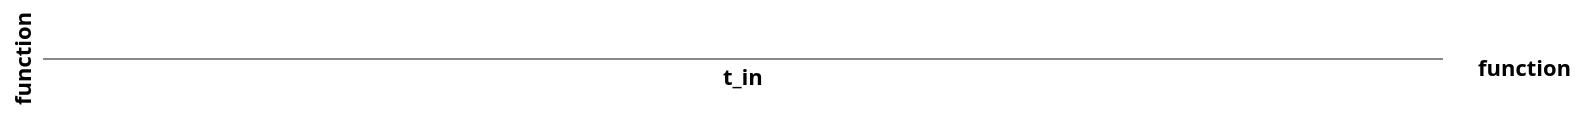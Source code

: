 {
  "$schema": "https://vega.github.io/schema/vega-lite/v5.json",
  "description": "EDIT bounce.cul.js and run yarn calculang:build-run for updates to be reflected in a new hot version number",
  "data": { "values": [] },
  "width": 700,
  "params": [
    {
      "name": "hot",
      "value": 999,
      "bind": { "input": "select", "options": [0, 1, 2, 3, 4, 5, 999] }
    }
  ],
  "transform": [{ "filter": "datum.hot==hot" }],

  "mark": "text",
  "encoding": {
    "x": { "field": "t_in", "type": "quantitative" },
    "y": { "field": "function" },
    "color": { "field": "function" },
    "text": { "field": "value", "type": "quantitative" }
  }
}
